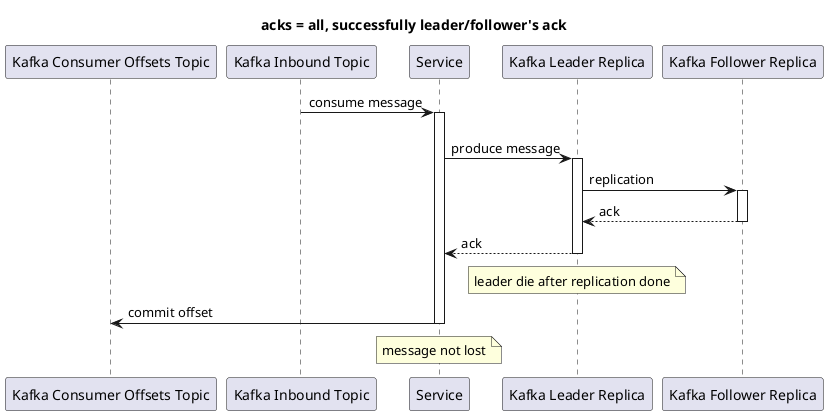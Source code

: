 @startuml

participant offset as "Kafka Consumer Offsets Topic"
participant inbound as "Kafka Inbound Topic"
participant service as "Service"
participant leader as "Kafka Leader Replica"
participant follower as "Kafka Follower Replica"

title acks = all, successfully leader/follower's ack

inbound -> service : consume message
activate service
offset -[hidden]-> service
service -> leader : produce message
activate leader
leader -> follower : replication
activate follower
follower --> leader : ack
deactivate follower
leader --> service : ack
deactivate leader
note over leader : leader die after replication done
service -> offset : commit offset
deactivate service

note over service : message not lost
@enduml